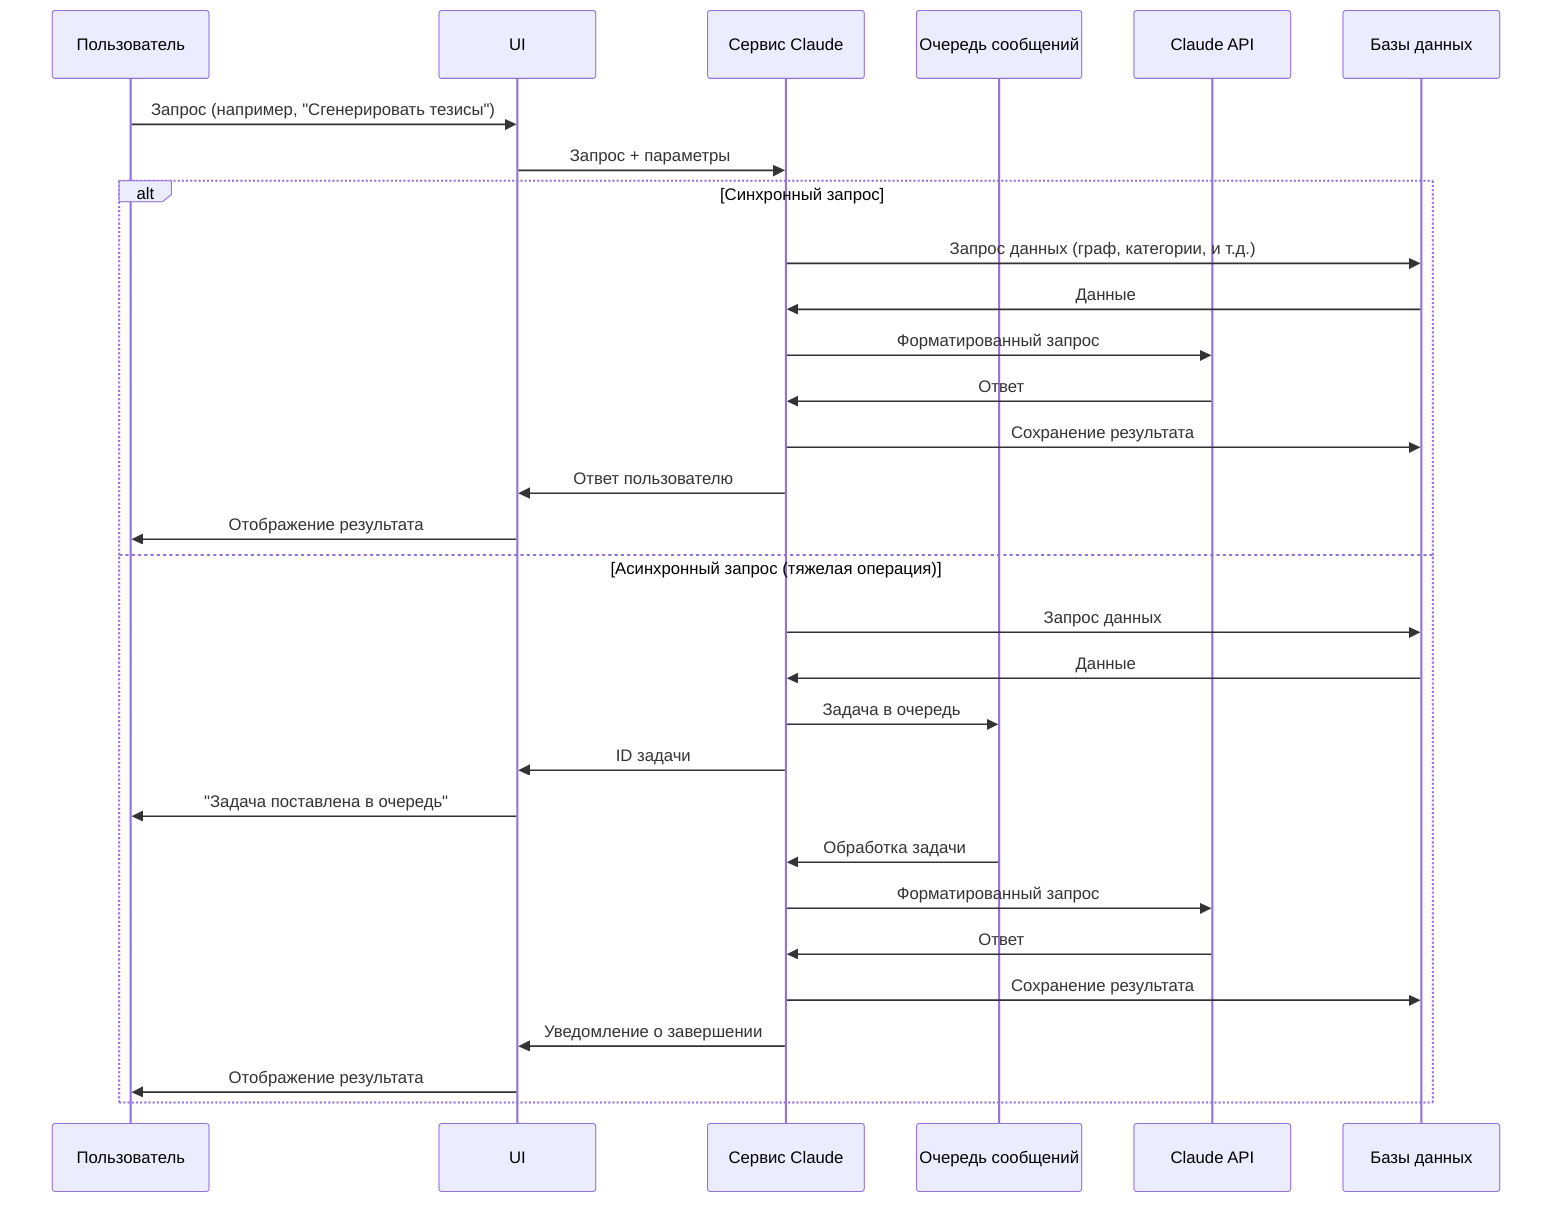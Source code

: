 sequenceDiagram
    participant U as Пользователь
    participant UI as UI
    participant CS as Сервис Claude
    participant MQ as Очередь сообщений
    participant Claude as Claude API
    participant DB as Базы данных
    
    U->>UI: Запрос (например, "Сгенерировать тезисы")
    UI->>CS: Запрос + параметры
    
    alt Синхронный запрос
        CS->>DB: Запрос данных (граф, категории, и т.д.)
        DB->>CS: Данные
        CS->>Claude: Форматированный запрос
        Claude->>CS: Ответ
        CS->>DB: Сохранение результата
        CS->>UI: Ответ пользователю
        UI->>U: Отображение результата
    else Асинхронный запрос (тяжелая операция)
        CS->>DB: Запрос данных
        DB->>CS: Данные
        CS->>MQ: Задача в очередь
        CS->>UI: ID задачи
        UI->>U: "Задача поставлена в очередь"
        MQ->>CS: Обработка задачи
        CS->>Claude: Форматированный запрос
        Claude->>CS: Ответ
        CS->>DB: Сохранение результата
        CS->>UI: Уведомление о завершении
        UI->>U: Отображение результата
    end